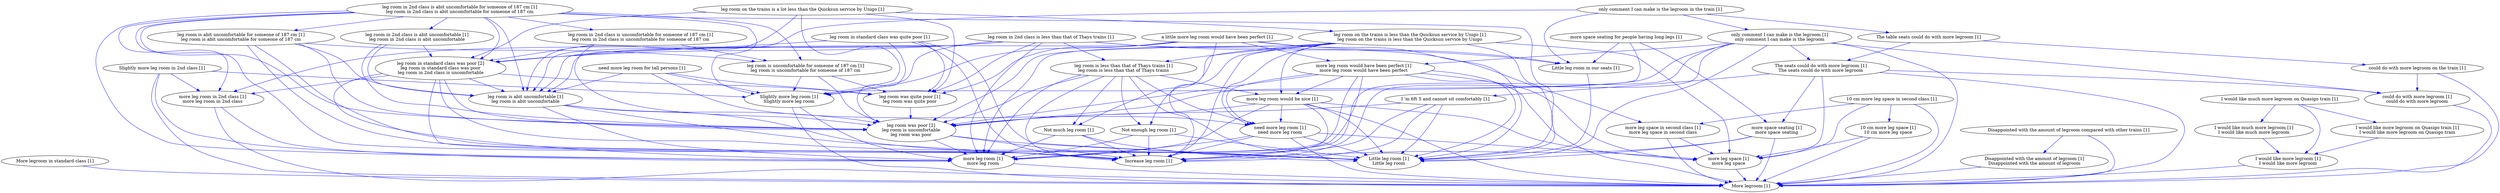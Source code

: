 digraph collapsedGraph {
"leg room was poor [2]\nleg room is uncomfortable\nleg room was poor""leg room in standard class was poor [2]\nleg room in standard class was poor\nleg room in 2nd class is uncomfortable""10 cm more leg space in second class [1]""more leg space in second class [1]\nmore leg space in second class""more leg space [1]\nmore leg space""10 cm more leg space [1]\n10 cm more leg space""Disappointed with the amount of legroom compared with other trains [1]""Disappointed with the amount of legroom [1]\nDisappointed with the amount of legroom""I 'm 6ft 5 and cannot sit comfortably [1]""I would like much more legroom on Quasigo train [1]""I would like more legroom on Quasigo train [1]\nI would like more legroom on Quasigo train""I would like more legroom [1]\nI would like more legroom""I would like much more legroom [1]\nI would like much more legroom""Increase leg room [1]""Little leg room in our seats [1]""Little leg room [1]\nLittle leg room""More legroom [1]""More legroom in standard class [1]""Not enough leg room [1]""Not much leg room [1]""Slightly more leg room in 2nd class [1]""more leg room in 2nd class [1]\nmore leg room in 2nd class""more leg room [1]\nmore leg room""Slightly more leg room [1]\nSlightly more leg room""The table seats could do with more legroom [1]""The seats could do with more legroom [1]\nThe seats could do with more legroom""a little more leg room would have been perfect [1]""more leg room would have been perfect [1]\nmore leg room would have been perfect""could do with more legroom on the train [1]""could do with more legroom [1]\ncould do with more legroom""leg room in 2nd class is abit uncomfortable for someone of 187 cm [1]\nleg room in 2nd class is abit uncomfortable for someone of 187 cm""leg room is abit uncomfortable for someone of 187 cm [1]\nleg room is abit uncomfortable for someone of 187 cm""leg room is abit uncomfortable [1]\nleg room is abit uncomfortable""leg room is uncomfortable for someone of 187 cm [1]\nleg room is uncomfortable for someone of 187 cm""leg room in 2nd class is abit uncomfortable [1]\nleg room in 2nd class is abit uncomfortable""leg room in 2nd class is uncomfortable for someone of 187 cm [1]\nleg room in 2nd class is uncomfortable for someone of 187 cm""leg room in 2nd class is less than that of Thays trains [1]""leg room is less than that of Thays trains [1]\nleg room is less than that of Thays trains""leg room in standard class was quite poor [1]""leg room was quite poor [1]\nleg room was quite poor""leg room on the trains is a lot less than the Quicksun service by Unigo [1]""leg room on the trains is less than the Quicksun service by Unigo [1]\nleg room on the trains is less than the Quicksun service by Unigo""more leg room would be nice [1]""more space seating for people having long legs [1]""more space seating [1]\nmore space seating""need more leg room for tall persons [1]""need more leg room [1]\nneed more leg room""only comment I can make is the legroom in the train [1]""only comment I can make is the legroom [1]\nonly comment I can make is the legroom""10 cm more leg space in second class [1]" -> "more leg space in second class [1]\nmore leg space in second class" [color=blue]
"more leg space in second class [1]\nmore leg space in second class" -> "more leg space [1]\nmore leg space" [color=blue]
"10 cm more leg space in second class [1]" -> "10 cm more leg space [1]\n10 cm more leg space" [color=blue]
"10 cm more leg space [1]\n10 cm more leg space" -> "more leg space [1]\nmore leg space" [color=blue]
"10 cm more leg space in second class [1]" -> "more leg space [1]\nmore leg space" [color=blue]
"Disappointed with the amount of legroom compared with other trains [1]" -> "Disappointed with the amount of legroom [1]\nDisappointed with the amount of legroom" [color=blue]
"I would like much more legroom on Quasigo train [1]" -> "I would like more legroom on Quasigo train [1]\nI would like more legroom on Quasigo train" [color=blue]
"I would like more legroom on Quasigo train [1]\nI would like more legroom on Quasigo train" -> "I would like more legroom [1]\nI would like more legroom" [color=blue]
"I would like much more legroom on Quasigo train [1]" -> "I would like much more legroom [1]\nI would like much more legroom" [color=blue]
"I would like much more legroom [1]\nI would like much more legroom" -> "I would like more legroom [1]\nI would like more legroom" [color=blue]
"I would like much more legroom on Quasigo train [1]" -> "I would like more legroom [1]\nI would like more legroom" [color=blue]
"I 'm 6ft 5 and cannot sit comfortably [1]" -> "Increase leg room [1]" [color=blue]
"Little leg room in our seats [1]" -> "Little leg room [1]\nLittle leg room" [color=blue]
"I 'm 6ft 5 and cannot sit comfortably [1]" -> "Little leg room [1]\nLittle leg room" [color=blue]
"Disappointed with the amount of legroom [1]\nDisappointed with the amount of legroom" -> "More legroom [1]" [color=blue]
"more leg space [1]\nmore leg space" -> "More legroom [1]" [color=blue]
"I would like more legroom [1]\nI would like more legroom" -> "More legroom [1]" [color=blue]
"10 cm more leg space in second class [1]" -> "More legroom [1]" [color=blue]
"more leg space in second class [1]\nmore leg space in second class" -> "More legroom [1]" [color=blue]
"10 cm more leg space [1]\n10 cm more leg space" -> "More legroom [1]" [color=blue]
"Disappointed with the amount of legroom compared with other trains [1]" -> "More legroom [1]" [color=blue]
"More legroom in standard class [1]" -> "More legroom [1]" [color=blue]
"Not enough leg room [1]" -> "Increase leg room [1]" [color=blue]
"Not enough leg room [1]" -> "Little leg room [1]\nLittle leg room" [color=blue]
"Not much leg room [1]" -> "Increase leg room [1]" [color=blue]
"Not much leg room [1]" -> "Little leg room [1]\nLittle leg room" [color=blue]
"Slightly more leg room in 2nd class [1]" -> "more leg room in 2nd class [1]\nmore leg room in 2nd class" [color=blue]
"more leg room in 2nd class [1]\nmore leg room in 2nd class" -> "more leg room [1]\nmore leg room" [color=blue]
"Slightly more leg room in 2nd class [1]" -> "Slightly more leg room [1]\nSlightly more leg room" [color=blue]
"Slightly more leg room [1]\nSlightly more leg room" -> "more leg room [1]\nmore leg room" [color=blue]
"Slightly more leg room in 2nd class [1]" -> "more leg room [1]\nmore leg room" [color=blue]
"more leg room [1]\nmore leg room" -> "More legroom [1]" [color=blue]
"I 'm 6ft 5 and cannot sit comfortably [1]" -> "more leg room [1]\nmore leg room" [color=blue]
"Not much leg room [1]" -> "more leg room [1]\nmore leg room" [color=blue]
"Not enough leg room [1]" -> "more leg room [1]\nmore leg room" [color=blue]
"Slightly more leg room in 2nd class [1]" -> "More legroom [1]" [color=blue]
"more leg room in 2nd class [1]\nmore leg room in 2nd class" -> "More legroom [1]" [color=blue]
"Slightly more leg room [1]\nSlightly more leg room" -> "More legroom [1]" [color=blue]
"The table seats could do with more legroom [1]" -> "The seats could do with more legroom [1]\nThe seats could do with more legroom" [color=blue]
"The seats could do with more legroom [1]\nThe seats could do with more legroom" -> "More legroom [1]" [color=blue]
"The seats could do with more legroom [1]\nThe seats could do with more legroom" -> "more leg space [1]\nmore leg space" [color=blue]
"The seats could do with more legroom [1]\nThe seats could do with more legroom" -> "I 'm 6ft 5 and cannot sit comfortably [1]" [color=blue]
"a little more leg room would have been perfect [1]" -> "more leg room would have been perfect [1]\nmore leg room would have been perfect" [color=blue]
"more leg room would have been perfect [1]\nmore leg room would have been perfect" -> "More legroom [1]" [color=blue]
"more leg room would have been perfect [1]\nmore leg room would have been perfect" -> "more leg space [1]\nmore leg space" [color=blue]
"more leg room would have been perfect [1]\nmore leg room would have been perfect" -> "Increase leg room [1]" [color=blue]
"more leg room would have been perfect [1]\nmore leg room would have been perfect" -> "Little leg room [1]\nLittle leg room" [color=blue]
"a little more leg room would have been perfect [1]" -> "Little leg room in our seats [1]" [color=blue]
"more leg room would have been perfect [1]\nmore leg room would have been perfect" -> "more leg room [1]\nmore leg room" [color=blue]
"a little more leg room would have been perfect [1]" -> "Slightly more leg room [1]\nSlightly more leg room" [color=blue]
"a little more leg room would have been perfect [1]" -> "Increase leg room [1]" [color=blue]
"a little more leg room would have been perfect [1]" -> "Little leg room [1]\nLittle leg room" [color=blue]
"could do with more legroom on the train [1]" -> "could do with more legroom [1]\ncould do with more legroom" [color=blue]
"could do with more legroom [1]\ncould do with more legroom" -> "More legroom [1]" [color=blue]
"The seats could do with more legroom [1]\nThe seats could do with more legroom" -> "could do with more legroom [1]\ncould do with more legroom" [color=blue]
"The table seats could do with more legroom [1]" -> "could do with more legroom on the train [1]" [color=blue]
"could do with more legroom on the train [1]" -> "More legroom [1]" [color=blue]
"leg room in 2nd class is abit uncomfortable for someone of 187 cm [1]\nleg room in 2nd class is abit uncomfortable for someone of 187 cm" -> "leg room is abit uncomfortable for someone of 187 cm [1]\nleg room is abit uncomfortable for someone of 187 cm" [color=blue]
"leg room is abit uncomfortable for someone of 187 cm [1]\nleg room is abit uncomfortable for someone of 187 cm" -> "leg room is abit uncomfortable [1]\nleg room is abit uncomfortable" [color=blue]
"leg room is abit uncomfortable [1]\nleg room is abit uncomfortable" -> "leg room was poor [2]\nleg room is uncomfortable\nleg room was poor" [color=blue]
"leg room is abit uncomfortable for someone of 187 cm [1]\nleg room is abit uncomfortable for someone of 187 cm" -> "leg room is uncomfortable for someone of 187 cm [1]\nleg room is uncomfortable for someone of 187 cm" [color=blue]
"leg room is uncomfortable for someone of 187 cm [1]\nleg room is uncomfortable for someone of 187 cm" -> "leg room was poor [2]\nleg room is uncomfortable\nleg room was poor" [color=blue]
"leg room in 2nd class is abit uncomfortable for someone of 187 cm [1]\nleg room in 2nd class is abit uncomfortable for someone of 187 cm" -> "leg room in 2nd class is abit uncomfortable [1]\nleg room in 2nd class is abit uncomfortable" [color=blue]
"leg room in 2nd class is abit uncomfortable [1]\nleg room in 2nd class is abit uncomfortable" -> "leg room is abit uncomfortable [1]\nleg room is abit uncomfortable" [color=blue]
"leg room in 2nd class is abit uncomfortable [1]\nleg room in 2nd class is abit uncomfortable" -> "leg room in standard class was poor [2]\nleg room in standard class was poor\nleg room in 2nd class is uncomfortable" [color=blue]
"leg room in 2nd class is abit uncomfortable for someone of 187 cm [1]\nleg room in 2nd class is abit uncomfortable for someone of 187 cm" -> "leg room in 2nd class is uncomfortable for someone of 187 cm [1]\nleg room in 2nd class is uncomfortable for someone of 187 cm" [color=blue]
"leg room in 2nd class is uncomfortable for someone of 187 cm [1]\nleg room in 2nd class is uncomfortable for someone of 187 cm" -> "leg room is uncomfortable for someone of 187 cm [1]\nleg room is uncomfortable for someone of 187 cm" [color=blue]
"leg room in 2nd class is uncomfortable for someone of 187 cm [1]\nleg room in 2nd class is uncomfortable for someone of 187 cm" -> "leg room in standard class was poor [2]\nleg room in standard class was poor\nleg room in 2nd class is uncomfortable" [color=blue]
"leg room in 2nd class is abit uncomfortable for someone of 187 cm [1]\nleg room in 2nd class is abit uncomfortable for someone of 187 cm" -> "leg room is abit uncomfortable [1]\nleg room is abit uncomfortable" [color=blue]
"leg room in 2nd class is abit uncomfortable for someone of 187 cm [1]\nleg room in 2nd class is abit uncomfortable for someone of 187 cm" -> "leg room is uncomfortable for someone of 187 cm [1]\nleg room is uncomfortable for someone of 187 cm" [color=blue]
"leg room in 2nd class is abit uncomfortable for someone of 187 cm [1]\nleg room in 2nd class is abit uncomfortable for someone of 187 cm" -> "leg room in standard class was poor [2]\nleg room in standard class was poor\nleg room in 2nd class is uncomfortable" [color=blue]
"leg room is abit uncomfortable for someone of 187 cm [1]\nleg room is abit uncomfortable for someone of 187 cm" -> "leg room was poor [2]\nleg room is uncomfortable\nleg room was poor" [color=blue]
"leg room in 2nd class is abit uncomfortable [1]\nleg room in 2nd class is abit uncomfortable" -> "leg room was poor [2]\nleg room is uncomfortable\nleg room was poor" [color=blue]
"leg room in 2nd class is uncomfortable for someone of 187 cm [1]\nleg room in 2nd class is uncomfortable for someone of 187 cm" -> "leg room was poor [2]\nleg room is uncomfortable\nleg room was poor" [color=blue]
"leg room in 2nd class is abit uncomfortable for someone of 187 cm [1]\nleg room in 2nd class is abit uncomfortable for someone of 187 cm" -> "leg room was poor [2]\nleg room is uncomfortable\nleg room was poor" [color=blue]
"leg room was poor [2]\nleg room is uncomfortable\nleg room was poor" -> "more leg room [1]\nmore leg room" [color=blue]
"leg room is uncomfortable for someone of 187 cm [1]\nleg room is uncomfortable for someone of 187 cm" -> "Slightly more leg room [1]\nSlightly more leg room" [color=blue]
"leg room in standard class was poor [2]\nleg room in standard class was poor\nleg room in 2nd class is uncomfortable" -> "more leg room in 2nd class [1]\nmore leg room in 2nd class" [color=blue]
"more leg room would have been perfect [1]\nmore leg room would have been perfect" -> "leg room was poor [2]\nleg room is uncomfortable\nleg room was poor" [color=blue]
"a little more leg room would have been perfect [1]" -> "leg room is abit uncomfortable [1]\nleg room is abit uncomfortable" [color=blue]
"leg room was poor [2]\nleg room is uncomfortable\nleg room was poor" -> "Increase leg room [1]" [color=blue]
"I 'm 6ft 5 and cannot sit comfortably [1]" -> "leg room was poor [2]\nleg room is uncomfortable\nleg room was poor" [color=blue]
"leg room was poor [2]\nleg room is uncomfortable\nleg room was poor" -> "Little leg room [1]\nLittle leg room" [color=blue]
"leg room in 2nd class is abit uncomfortable for someone of 187 cm [1]\nleg room in 2nd class is abit uncomfortable for someone of 187 cm" -> "more leg room in 2nd class [1]\nmore leg room in 2nd class" [color=blue]
"leg room in 2nd class is abit uncomfortable for someone of 187 cm [1]\nleg room in 2nd class is abit uncomfortable for someone of 187 cm" -> "Increase leg room [1]" [color=blue]
"leg room in 2nd class is abit uncomfortable for someone of 187 cm [1]\nleg room in 2nd class is abit uncomfortable for someone of 187 cm" -> "Slightly more leg room [1]\nSlightly more leg room" [color=blue]
"leg room in 2nd class is abit uncomfortable for someone of 187 cm [1]\nleg room in 2nd class is abit uncomfortable for someone of 187 cm" -> "Little leg room [1]\nLittle leg room" [color=blue]
"leg room in 2nd class is abit uncomfortable for someone of 187 cm [1]\nleg room in 2nd class is abit uncomfortable for someone of 187 cm" -> "more leg room [1]\nmore leg room" [color=blue]
"leg room is abit uncomfortable for someone of 187 cm [1]\nleg room is abit uncomfortable for someone of 187 cm" -> "Increase leg room [1]" [color=blue]
"leg room is abit uncomfortable for someone of 187 cm [1]\nleg room is abit uncomfortable for someone of 187 cm" -> "Little leg room [1]\nLittle leg room" [color=blue]
"leg room is abit uncomfortable [1]\nleg room is abit uncomfortable" -> "Increase leg room [1]" [color=blue]
"leg room is abit uncomfortable [1]\nleg room is abit uncomfortable" -> "Little leg room [1]\nLittle leg room" [color=blue]
"leg room is abit uncomfortable [1]\nleg room is abit uncomfortable" -> "more leg room [1]\nmore leg room" [color=blue]
"leg room in 2nd class is less than that of Thays trains [1]" -> "leg room is less than that of Thays trains [1]\nleg room is less than that of Thays trains" [color=blue]
"leg room is less than that of Thays trains [1]\nleg room is less than that of Thays trains" -> "Not enough leg room [1]" [color=blue]
"leg room is less than that of Thays trains [1]\nleg room is less than that of Thays trains" -> "more leg room [1]\nmore leg room" [color=blue]
"leg room in 2nd class is less than that of Thays trains [1]" -> "more leg room in 2nd class [1]\nmore leg room in 2nd class" [color=blue]
"leg room in 2nd class is less than that of Thays trains [1]" -> "Slightly more leg room [1]\nSlightly more leg room" [color=blue]
"leg room is less than that of Thays trains [1]\nleg room is less than that of Thays trains" -> "leg room was poor [2]\nleg room is uncomfortable\nleg room was poor" [color=blue]
"leg room in 2nd class is less than that of Thays trains [1]" -> "leg room is abit uncomfortable [1]\nleg room is abit uncomfortable" [color=blue]
"leg room in 2nd class is less than that of Thays trains [1]" -> "more leg space in second class [1]\nmore leg space in second class" [color=blue]
"leg room is less than that of Thays trains [1]\nleg room is less than that of Thays trains" -> "Increase leg room [1]" [color=blue]
"leg room is less than that of Thays trains [1]\nleg room is less than that of Thays trains" -> "Little leg room [1]\nLittle leg room" [color=blue]
"leg room in 2nd class is less than that of Thays trains [1]" -> "Little leg room in our seats [1]" [color=blue]
"leg room is less than that of Thays trains [1]\nleg room is less than that of Thays trains" -> "Not much leg room [1]" [color=blue]
"leg room in 2nd class is less than that of Thays trains [1]" -> "more leg room [1]\nmore leg room" [color=blue]
"leg room in standard class was quite poor [1]" -> "leg room in standard class was poor [2]\nleg room in standard class was poor\nleg room in 2nd class is uncomfortable" [color=blue]
"leg room in standard class was quite poor [1]" -> "leg room was quite poor [1]\nleg room was quite poor" [color=blue]
"leg room was quite poor [1]\nleg room was quite poor" -> "leg room was poor [2]\nleg room is uncomfortable\nleg room was poor" [color=blue]
"leg room is uncomfortable for someone of 187 cm [1]\nleg room is uncomfortable for someone of 187 cm" -> "leg room was quite poor [1]\nleg room was quite poor" [color=blue]
"leg room in standard class was poor [2]\nleg room in standard class was poor\nleg room in 2nd class is uncomfortable" -> "leg room was quite poor [1]\nleg room was quite poor" [color=blue]
"leg room in standard class was poor [2]\nleg room in standard class was poor\nleg room in 2nd class is uncomfortable" -> "leg room is abit uncomfortable [1]\nleg room is abit uncomfortable" [color=blue]
"a little more leg room would have been perfect [1]" -> "leg room was quite poor [1]\nleg room was quite poor" [color=blue]
"leg room in 2nd class is less than that of Thays trains [1]" -> "leg room was quite poor [1]\nleg room was quite poor" [color=blue]
"leg room in 2nd class is less than that of Thays trains [1]" -> "leg room in standard class was poor [2]\nleg room in standard class was poor\nleg room in 2nd class is uncomfortable" [color=blue]
"leg room in standard class was quite poor [1]" -> "leg room was poor [2]\nleg room is uncomfortable\nleg room was poor" [color=blue]
"leg room in standard class was quite poor [1]" -> "Increase leg room [1]" [color=blue]
"leg room in standard class was quite poor [1]" -> "Little leg room [1]\nLittle leg room" [color=blue]
"leg room in standard class was poor [2]\nleg room in standard class was poor\nleg room in 2nd class is uncomfortable" -> "more leg room [1]\nmore leg room" [color=blue]
"leg room in standard class was poor [2]\nleg room in standard class was poor\nleg room in 2nd class is uncomfortable" -> "leg room was poor [2]\nleg room is uncomfortable\nleg room was poor" [color=blue]
"leg room in standard class was poor [2]\nleg room in standard class was poor\nleg room in 2nd class is uncomfortable" -> "Increase leg room [1]" [color=blue]
"leg room in standard class was poor [2]\nleg room in standard class was poor\nleg room in 2nd class is uncomfortable" -> "Little leg room [1]\nLittle leg room" [color=blue]
"leg room on the trains is a lot less than the Quicksun service by Unigo [1]" -> "leg room on the trains is less than the Quicksun service by Unigo [1]\nleg room on the trains is less than the Quicksun service by Unigo" [color=blue]
"leg room on the trains is less than the Quicksun service by Unigo [1]\nleg room on the trains is less than the Quicksun service by Unigo" -> "Not enough leg room [1]" [color=blue]
"leg room on the trains is less than the Quicksun service by Unigo [1]\nleg room on the trains is less than the Quicksun service by Unigo" -> "more leg room [1]\nmore leg room" [color=blue]
"leg room on the trains is a lot less than the Quicksun service by Unigo [1]" -> "Slightly more leg room [1]\nSlightly more leg room" [color=blue]
"leg room on the trains is less than the Quicksun service by Unigo [1]\nleg room on the trains is less than the Quicksun service by Unigo" -> "leg room was poor [2]\nleg room is uncomfortable\nleg room was poor" [color=blue]
"leg room on the trains is a lot less than the Quicksun service by Unigo [1]" -> "leg room is abit uncomfortable [1]\nleg room is abit uncomfortable" [color=blue]
"leg room on the trains is a lot less than the Quicksun service by Unigo [1]" -> "leg room was quite poor [1]\nleg room was quite poor" [color=blue]
"leg room on the trains is a lot less than the Quicksun service by Unigo [1]" -> "leg room in standard class was poor [2]\nleg room in standard class was poor\nleg room in 2nd class is uncomfortable" [color=blue]
"leg room on the trains is less than the Quicksun service by Unigo [1]\nleg room on the trains is less than the Quicksun service by Unigo" -> "more leg space [1]\nmore leg space" [color=blue]
"leg room on the trains is less than the Quicksun service by Unigo [1]\nleg room on the trains is less than the Quicksun service by Unigo" -> "Increase leg room [1]" [color=blue]
"leg room on the trains is less than the Quicksun service by Unigo [1]\nleg room on the trains is less than the Quicksun service by Unigo" -> "Little leg room [1]\nLittle leg room" [color=blue]
"leg room on the trains is less than the Quicksun service by Unigo [1]\nleg room on the trains is less than the Quicksun service by Unigo" -> "Not much leg room [1]" [color=blue]
"leg room on the trains is less than the Quicksun service by Unigo [1]\nleg room on the trains is less than the Quicksun service by Unigo" -> "leg room is less than that of Thays trains [1]\nleg room is less than that of Thays trains" [color=blue]
"more leg room would be nice [1]" -> "more leg room [1]\nmore leg room" [color=blue]
"more leg room would be nice [1]" -> "leg room was poor [2]\nleg room is uncomfortable\nleg room was poor" [color=blue]
"more leg room would be nice [1]" -> "More legroom [1]" [color=blue]
"leg room on the trains is less than the Quicksun service by Unigo [1]\nleg room on the trains is less than the Quicksun service by Unigo" -> "more leg room would be nice [1]" [color=blue]
"more leg room would be nice [1]" -> "more leg space [1]\nmore leg space" [color=blue]
"more leg room would have been perfect [1]\nmore leg room would have been perfect" -> "more leg room would be nice [1]" [color=blue]
"more leg room would be nice [1]" -> "Increase leg room [1]" [color=blue]
"more leg room would be nice [1]" -> "Little leg room [1]\nLittle leg room" [color=blue]
"leg room is less than that of Thays trains [1]\nleg room is less than that of Thays trains" -> "more leg room would be nice [1]" [color=blue]
"more space seating for people having long legs [1]" -> "more space seating [1]\nmore space seating" [color=blue]
"more space seating for people having long legs [1]" -> "Slightly more leg room [1]\nSlightly more leg room" [color=blue]
"more space seating [1]\nmore space seating" -> "More legroom [1]" [color=blue]
"more space seating [1]\nmore space seating" -> "Increase leg room [1]" [color=blue]
"The seats could do with more legroom [1]\nThe seats could do with more legroom" -> "more space seating [1]\nmore space seating" [color=blue]
"more space seating [1]\nmore space seating" -> "Little leg room [1]\nLittle leg room" [color=blue]
"more space seating for people having long legs [1]" -> "Little leg room in our seats [1]" [color=blue]
"need more leg room for tall persons [1]" -> "need more leg room [1]\nneed more leg room" [color=blue]
"more leg room would be nice [1]" -> "need more leg room [1]\nneed more leg room" [color=blue]
"need more leg room [1]\nneed more leg room" -> "more leg room [1]\nmore leg room" [color=blue]
"need more leg room for tall persons [1]" -> "Slightly more leg room [1]\nSlightly more leg room" [color=blue]
"need more leg room for tall persons [1]" -> "leg room is abit uncomfortable [1]\nleg room is abit uncomfortable" [color=blue]
"need more leg room [1]\nneed more leg room" -> "More legroom [1]" [color=blue]
"leg room on the trains is less than the Quicksun service by Unigo [1]\nleg room on the trains is less than the Quicksun service by Unigo" -> "need more leg room [1]\nneed more leg room" [color=blue]
"need more leg room for tall persons [1]" -> "leg room was quite poor [1]\nleg room was quite poor" [color=blue]
"need more leg room [1]\nneed more leg room" -> "more leg space [1]\nmore leg space" [color=blue]
"more leg room would have been perfect [1]\nmore leg room would have been perfect" -> "need more leg room [1]\nneed more leg room" [color=blue]
"need more leg room [1]\nneed more leg room" -> "Increase leg room [1]" [color=blue]
"need more leg room [1]\nneed more leg room" -> "Little leg room [1]\nLittle leg room" [color=blue]
"leg room is less than that of Thays trains [1]\nleg room is less than that of Thays trains" -> "need more leg room [1]\nneed more leg room" [color=blue]
"only comment I can make is the legroom in the train [1]" -> "only comment I can make is the legroom [1]\nonly comment I can make is the legroom" [color=blue]
"only comment I can make is the legroom [1]\nonly comment I can make is the legroom" -> "could do with more legroom [1]\ncould do with more legroom" [color=blue]
"only comment I can make is the legroom [1]\nonly comment I can make is the legroom" -> "more leg room [1]\nmore leg room" [color=blue]
"only comment I can make is the legroom in the train [1]" -> "leg room is abit uncomfortable [1]\nleg room is abit uncomfortable" [color=blue]
"only comment I can make is the legroom [1]\nonly comment I can make is the legroom" -> "More legroom [1]" [color=blue]
"only comment I can make is the legroom [1]\nonly comment I can make is the legroom" -> "leg room was poor [2]\nleg room is uncomfortable\nleg room was poor" [color=blue]
"only comment I can make is the legroom [1]\nonly comment I can make is the legroom" -> "more leg room would have been perfect [1]\nmore leg room would have been perfect" [color=blue]
"only comment I can make is the legroom [1]\nonly comment I can make is the legroom" -> "Increase leg room [1]" [color=blue]
"only comment I can make is the legroom [1]\nonly comment I can make is the legroom" -> "The seats could do with more legroom [1]\nThe seats could do with more legroom" [color=blue]
"only comment I can make is the legroom in the train [1]" -> "The table seats could do with more legroom [1]" [color=blue]
"only comment I can make is the legroom [1]\nonly comment I can make is the legroom" -> "Little leg room [1]\nLittle leg room" [color=blue]
"only comment I can make is the legroom in the train [1]" -> "Little leg room in our seats [1]" [color=blue]
}